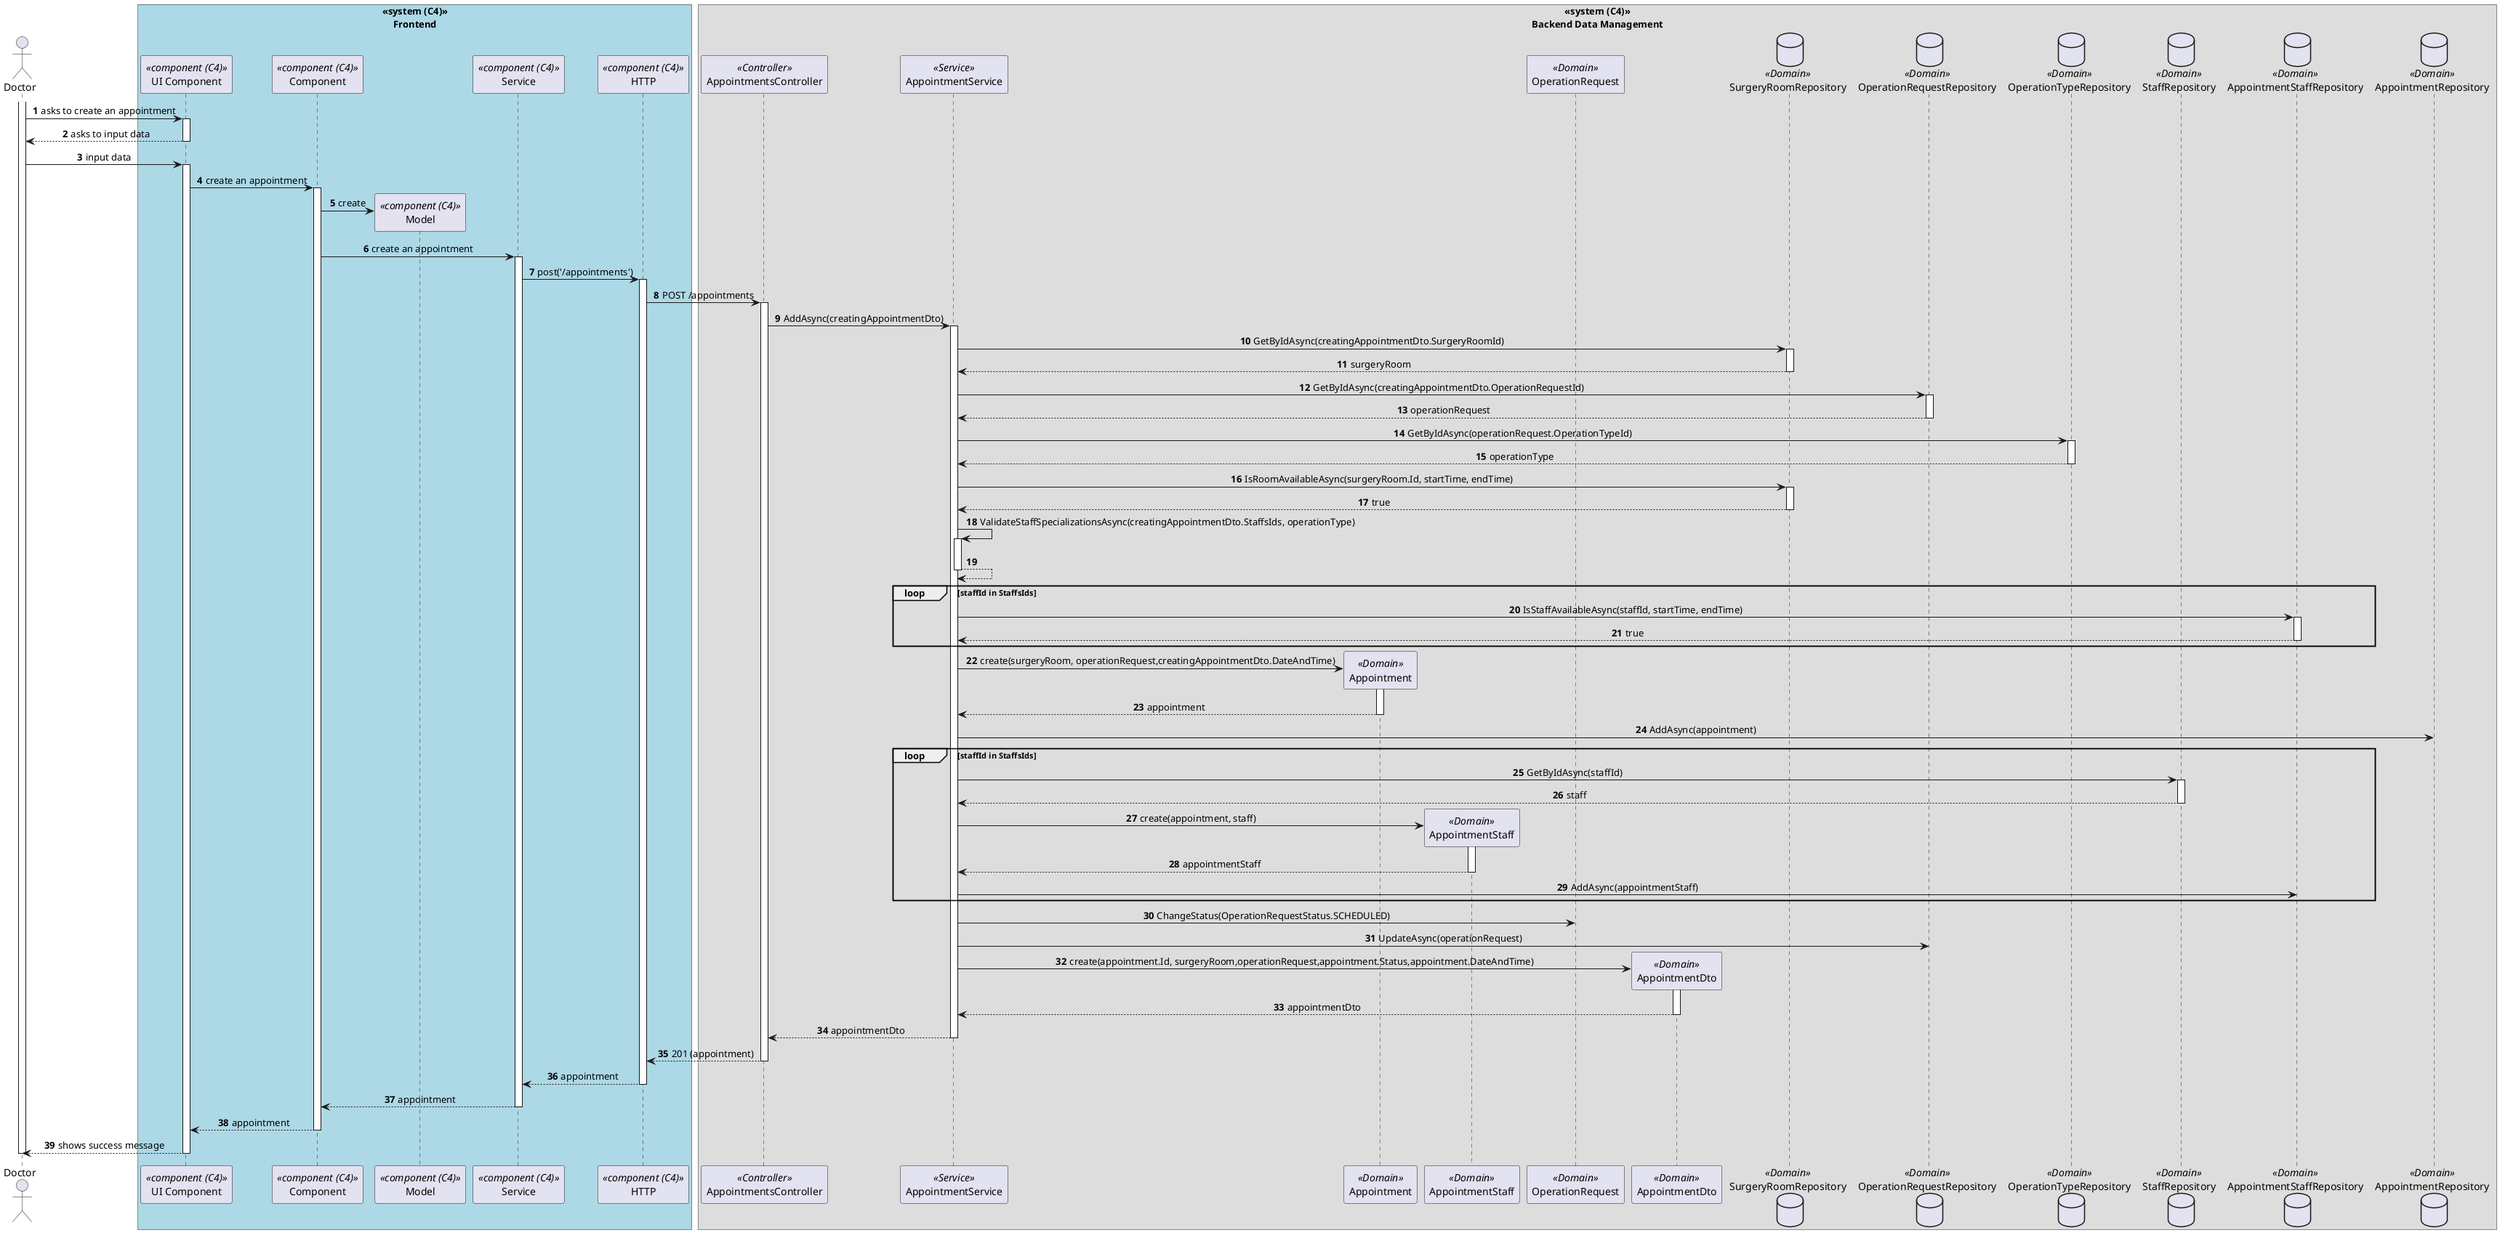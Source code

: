 @startuml process-view
autonumber
skinparam DefaultTextAlignment center
actor Doctor as "Doctor"

box "<<system (C4)>>\nFrontend"#LightBlue
    participant ComponentUI as "UI Component" <<component (C4)>>
    participant Component as "Component" <<component (C4)>>
    participant Model as "Model" <<component (C4)>>
    participant Service as "Service" <<component (C4)>>
    participant HTTP as "HTTP" <<component (C4)>>
end box

box "<<system (C4)>>\nBackend Data Management"
    participant Controller as "AppointmentsController"<<Controller>>
    participant Service_ as "AppointmentService"<<Service>>
    participant Appointment as "Appointment"<<Domain>>
    participant AppointmentStaff as "AppointmentStaff"<<Domain>>
    participant OperationRequest as "OperationRequest"<<Domain>>
    participant AppointmentDto as "AppointmentDto"<<Domain>>
    database SurgeryRoomRepository as "SurgeryRoomRepository"<<Domain>>
    database OperationRequestRepository as "OperationRequestRepository"<<Domain>>
    database OperationTypeRepository as "OperationTypeRepository"<<Domain>>
    database StaffRepository as "StaffRepository"<<Domain>>
    database AppointmentStaffRepository as "AppointmentStaffRepository"<<Domain>>
    database AppointmentRepository as "AppointmentRepository"<<Domain>>
end box

activate Doctor

    Doctor -> ComponentUI : asks to create an appointment
    activate ComponentUI

        ComponentUI --> Doctor : asks to input data

    deactivate ComponentUI

    Doctor -> ComponentUI : input data
    activate ComponentUI

        ComponentUI -> Component : create an appointment

        activate Component

            Component -> Model** : create
            
            Component -> Service : create an appointment
            activate Service

                Service -> HTTP : post('/appointments')

                activate HTTP
                    HTTP -> Controller : POST /appointments

                        activate Controller
                            Controller -> Service_ : AddAsync(creatingAppointmentDto)
                            
                            activate Service_

                                Service_ -> SurgeryRoomRepository : GetByIdAsync(creatingAppointmentDto.SurgeryRoomId)
                                
                                activate SurgeryRoomRepository

                                    SurgeryRoomRepository --> Service_: surgeryRoom

                                deactivate SurgeryRoomRepository

                                Service_ -> OperationRequestRepository : GetByIdAsync(creatingAppointmentDto.OperationRequestId)
                                
                                activate OperationRequestRepository

                                    OperationRequestRepository --> Service_: operationRequest

                                deactivate OperationRequestRepository

                                Service_ -> OperationTypeRepository : GetByIdAsync(operationRequest.OperationTypeId)
                                
                                activate OperationTypeRepository

                                    OperationTypeRepository --> Service_: operationType 

                                deactivate OperationTypeRepository

                                Service_ -> SurgeryRoomRepository : IsRoomAvailableAsync(surgeryRoom.Id, startTime, endTime)
                                
                                activate SurgeryRoomRepository

                                    SurgeryRoomRepository --> Service_: true 

                                deactivate SurgeryRoomRepository

                                Service_ -> Service_: ValidateStaffSpecializationsAsync(creatingAppointmentDto.StaffsIds, operationType)

                                activate Service_

                                    Service_ --> Service_

                                deactivate Service_

                                loop staffId in StaffsIds

                                    Service_ -> AppointmentStaffRepository : IsStaffAvailableAsync(staffId, startTime, endTime)

                                    activate AppointmentStaffRepository

                                        AppointmentStaffRepository --> Service_: true

                                    deactivate AppointmentStaffRepository
                                end

                                Service_ -> Appointment**: create(surgeryRoom, operationRequest,creatingAppointmentDto.DateAndTime)

                                activate Appointment
                                    Appointment --> Service_ : appointment
                                deactivate Appointment

                                Service_ -> AppointmentRepository : AddAsync(appointment)

                                loop staffId in StaffsIds

                                    Service_ -> StaffRepository : GetByIdAsync(staffId)

                                    activate StaffRepository

                                        StaffRepository --> Service_: staff

                                    deactivate StaffRepository

                                    Service_ -> AppointmentStaff**: create(appointment, staff)

                                    activate AppointmentStaff
                                        AppointmentStaff --> Service_ : appointmentStaff
                                    deactivate AppointmentStaff

                                    Service_ -> AppointmentStaffRepository : AddAsync(appointmentStaff)

                                end

                                Service_ -> OperationRequest : ChangeStatus(OperationRequestStatus.SCHEDULED)

                                Service_ -> OperationRequestRepository : UpdateAsync(operationRequest)

                                Service_ -> AppointmentDto** : create(appointment.Id, surgeryRoom,operationRequest,appointment.Status,appointment.DateAndTime)

                                activate AppointmentDto

                                    AppointmentDto --> Service_ : appointmentDto

                                deactivate AppointmentDto
                                
                                Service_ --> Controller : appointmentDto

                            deactivate Service_


                        Controller --> HTTP : 201 (appointment)

                    deactivate Controller

                    HTTP --> Service : appointment

                deactivate HTTP

                Service --> Component : appointment
            deactivate Service

            Component --> ComponentUI : appointment
        deactivate Component

    Doctor <-- ComponentUI : shows success message
    deactivate ComponentUI

deactivate Doctor

@enduml